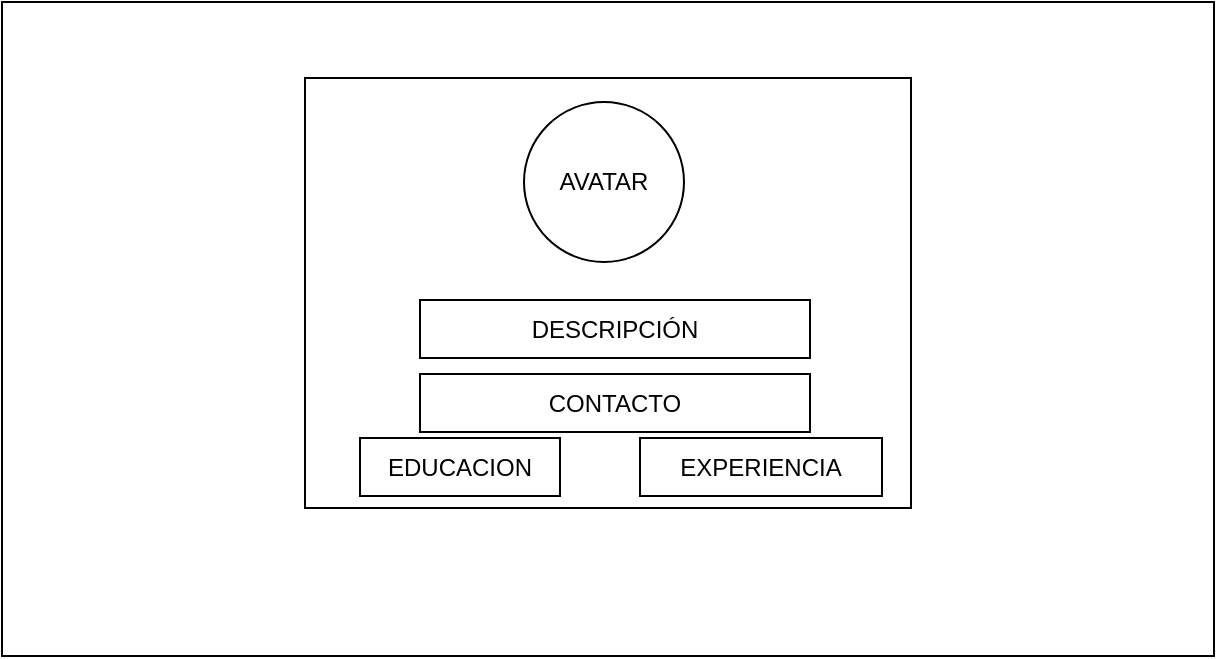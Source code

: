 <mxfile version="26.2.14">
  <diagram name="Página-1" id="YC2EC7ziYI2DrhpUggpL">
    <mxGraphModel dx="1562" dy="398" grid="0" gridSize="10" guides="1" tooltips="1" connect="1" arrows="1" fold="1" page="0" pageScale="1" pageWidth="827" pageHeight="1169" math="0" shadow="0">
      <root>
        <mxCell id="0" />
        <mxCell id="1" parent="0" />
        <mxCell id="2FKQZeP5Ie7npPBzcBcL-1" value="" style="rounded=0;whiteSpace=wrap;html=1;" vertex="1" parent="1">
          <mxGeometry x="-97" y="15" width="606" height="327" as="geometry" />
        </mxCell>
        <mxCell id="2FKQZeP5Ie7npPBzcBcL-2" value="" style="rounded=0;whiteSpace=wrap;html=1;" vertex="1" parent="1">
          <mxGeometry x="54.5" y="53" width="303" height="215" as="geometry" />
        </mxCell>
        <mxCell id="2FKQZeP5Ie7npPBzcBcL-3" value="AVATAR" style="ellipse;whiteSpace=wrap;html=1;" vertex="1" parent="1">
          <mxGeometry x="164" y="65" width="80" height="80" as="geometry" />
        </mxCell>
        <mxCell id="2FKQZeP5Ie7npPBzcBcL-4" value="DESCRIPCIÓN" style="rounded=0;whiteSpace=wrap;html=1;" vertex="1" parent="1">
          <mxGeometry x="112" y="164" width="195" height="29" as="geometry" />
        </mxCell>
        <mxCell id="2FKQZeP5Ie7npPBzcBcL-6" value="CONTACTO" style="rounded=0;whiteSpace=wrap;html=1;" vertex="1" parent="1">
          <mxGeometry x="112" y="201" width="195" height="29" as="geometry" />
        </mxCell>
        <mxCell id="2FKQZeP5Ie7npPBzcBcL-7" value="EDUCACION" style="rounded=0;whiteSpace=wrap;html=1;" vertex="1" parent="1">
          <mxGeometry x="82" y="233" width="100" height="29" as="geometry" />
        </mxCell>
        <mxCell id="2FKQZeP5Ie7npPBzcBcL-8" value="EXPERIENCIA" style="rounded=0;whiteSpace=wrap;html=1;" vertex="1" parent="1">
          <mxGeometry x="222" y="233" width="121" height="29" as="geometry" />
        </mxCell>
      </root>
    </mxGraphModel>
  </diagram>
</mxfile>
